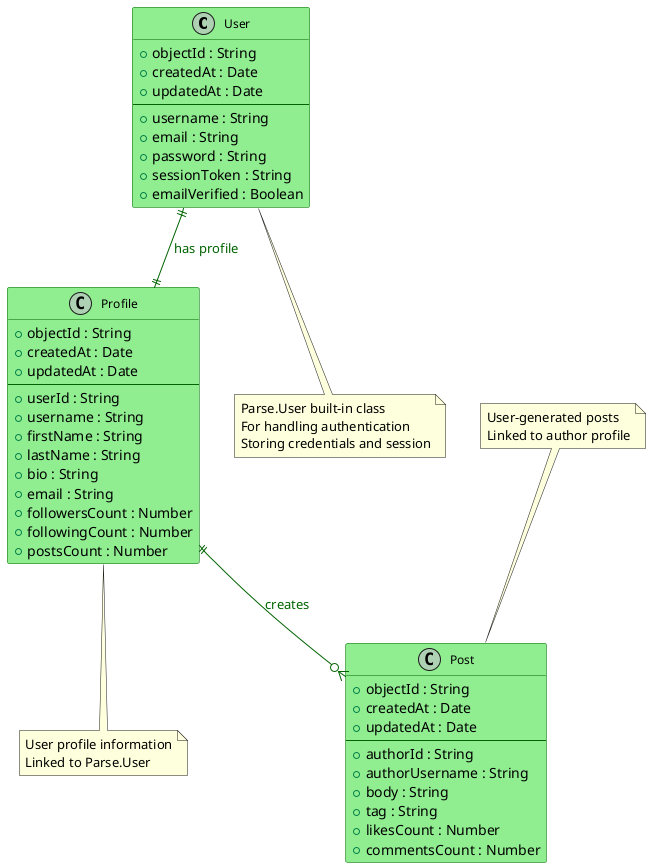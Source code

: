 @startuml PostStream_F5_UML
!define RECTANGLE class

skinparam class {
    BackgroundColor LightGreen
    BorderColor DarkGreen
    FontColor Black
    FontSize 12
}

skinparam arrow {
    Color DarkGreen
    FontColor DarkGreen
}

class User {
    +objectId : String
    +createdAt : Date
    +updatedAt : Date
    --
    +username : String
    +email : String
    +password : String
    +sessionToken : String
    +emailVerified : Boolean
}

class Profile {
    +objectId : String
    +createdAt : Date
    +updatedAt : Date
    --
    +userId : String
    +username : String
    +firstName : String
    +lastName : String
    +bio : String
    +email : String
    +followersCount : Number
    +followingCount : Number
    +postsCount : Number
}

class Post {
    +objectId : String
    +createdAt : Date
    +updatedAt : Date
    --
    +authorId : String
    +authorUsername : String
    +body : String
    +tag : String
    +likesCount : Number
    +commentsCount : Number
}

' Relationships
User ||--|| Profile : "has profile"
Profile ||--o{ Post : "creates"

note bottom of User : Parse.User built-in class\nFor handling authentication\nStoring credentials and session
note bottom of Profile : User profile information\nLinked to Parse.User
note top of Post : User-generated posts\nLinked to author profile

@enduml
